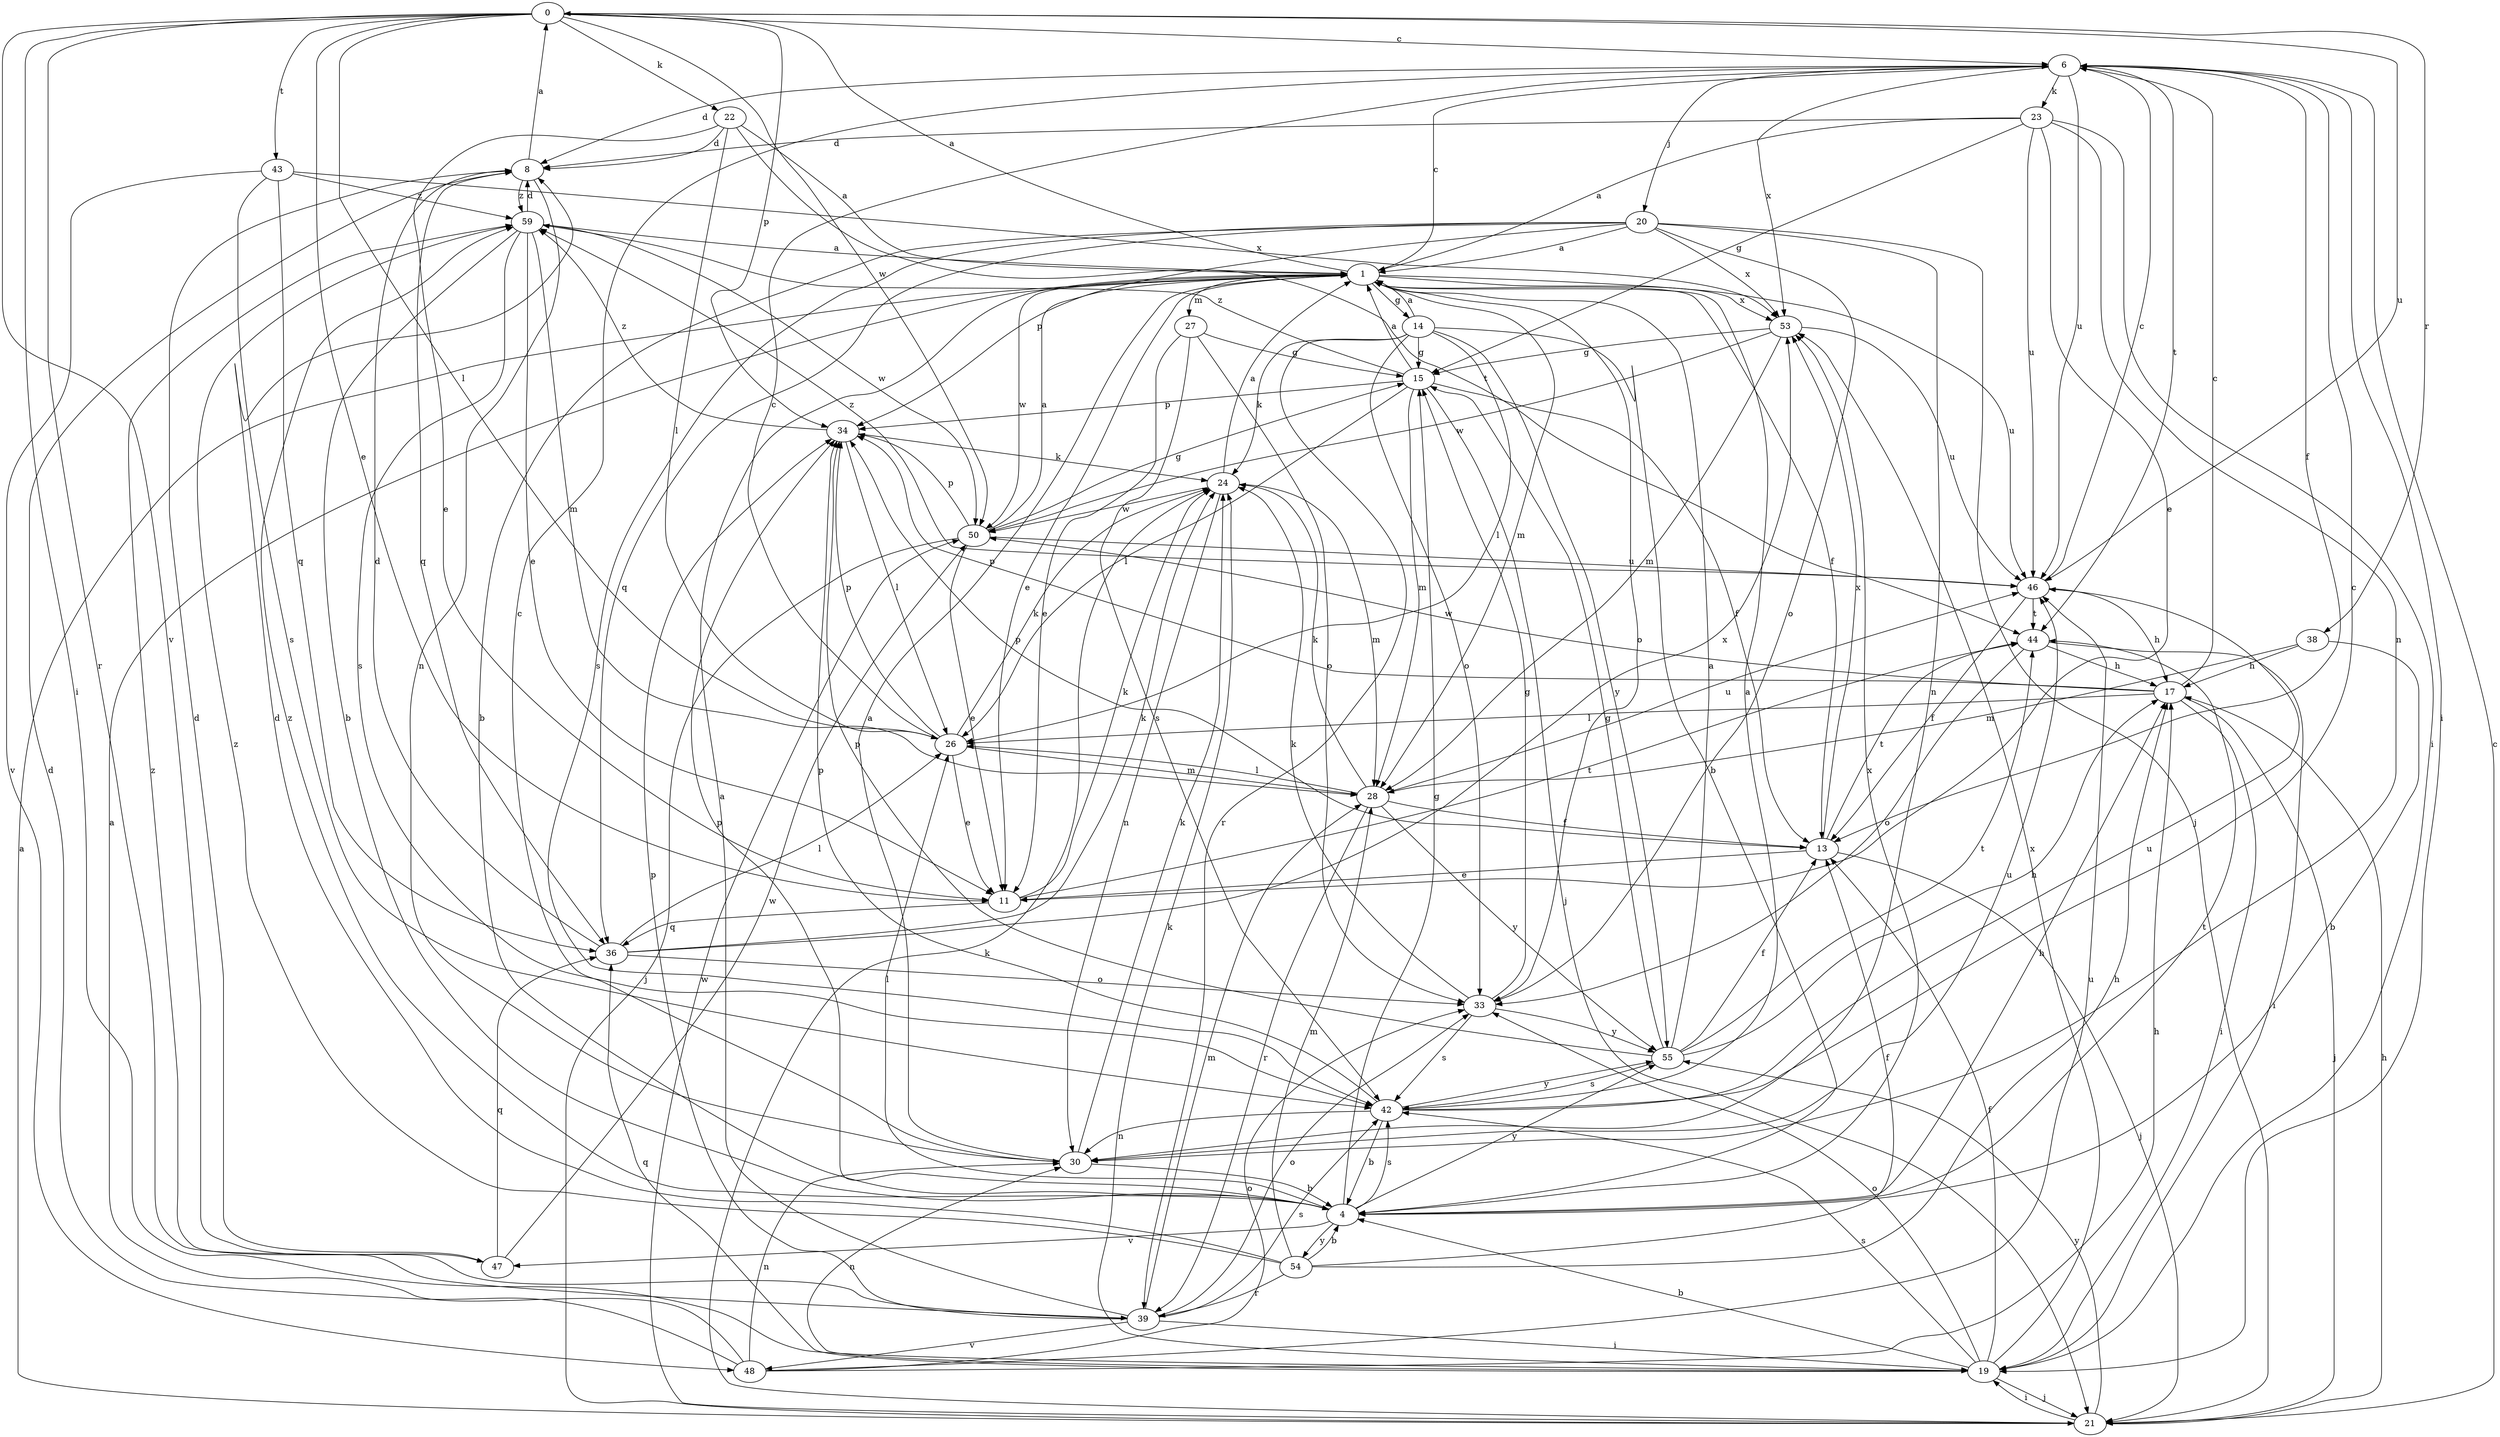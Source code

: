 strict digraph  {
0;
1;
4;
6;
8;
11;
13;
14;
15;
17;
19;
20;
21;
22;
23;
24;
26;
27;
28;
30;
33;
34;
36;
38;
39;
42;
43;
44;
46;
47;
48;
50;
53;
54;
55;
59;
0 -> 6  [label=c];
0 -> 11  [label=e];
0 -> 19  [label=i];
0 -> 22  [label=k];
0 -> 26  [label=l];
0 -> 34  [label=p];
0 -> 38  [label=r];
0 -> 39  [label=r];
0 -> 43  [label=t];
0 -> 46  [label=u];
0 -> 47  [label=v];
0 -> 50  [label=w];
1 -> 0  [label=a];
1 -> 6  [label=c];
1 -> 11  [label=e];
1 -> 13  [label=f];
1 -> 14  [label=g];
1 -> 27  [label=m];
1 -> 28  [label=m];
1 -> 33  [label=o];
1 -> 46  [label=u];
1 -> 50  [label=w];
1 -> 53  [label=x];
4 -> 15  [label=g];
4 -> 17  [label=h];
4 -> 26  [label=l];
4 -> 34  [label=p];
4 -> 42  [label=s];
4 -> 44  [label=t];
4 -> 47  [label=v];
4 -> 53  [label=x];
4 -> 54  [label=y];
4 -> 55  [label=y];
4 -> 59  [label=z];
6 -> 8  [label=d];
6 -> 13  [label=f];
6 -> 19  [label=i];
6 -> 20  [label=j];
6 -> 23  [label=k];
6 -> 44  [label=t];
6 -> 46  [label=u];
6 -> 53  [label=x];
8 -> 0  [label=a];
8 -> 30  [label=n];
8 -> 36  [label=q];
8 -> 59  [label=z];
11 -> 24  [label=k];
11 -> 36  [label=q];
11 -> 44  [label=t];
13 -> 11  [label=e];
13 -> 21  [label=j];
13 -> 34  [label=p];
13 -> 44  [label=t];
13 -> 53  [label=x];
14 -> 1  [label=a];
14 -> 4  [label=b];
14 -> 15  [label=g];
14 -> 24  [label=k];
14 -> 26  [label=l];
14 -> 33  [label=o];
14 -> 39  [label=r];
14 -> 55  [label=y];
15 -> 1  [label=a];
15 -> 13  [label=f];
15 -> 21  [label=j];
15 -> 26  [label=l];
15 -> 28  [label=m];
15 -> 34  [label=p];
15 -> 59  [label=z];
17 -> 6  [label=c];
17 -> 19  [label=i];
17 -> 21  [label=j];
17 -> 26  [label=l];
17 -> 34  [label=p];
17 -> 50  [label=w];
19 -> 4  [label=b];
19 -> 13  [label=f];
19 -> 21  [label=j];
19 -> 24  [label=k];
19 -> 30  [label=n];
19 -> 33  [label=o];
19 -> 36  [label=q];
19 -> 42  [label=s];
19 -> 53  [label=x];
20 -> 1  [label=a];
20 -> 4  [label=b];
20 -> 21  [label=j];
20 -> 30  [label=n];
20 -> 33  [label=o];
20 -> 34  [label=p];
20 -> 36  [label=q];
20 -> 42  [label=s];
20 -> 53  [label=x];
21 -> 1  [label=a];
21 -> 6  [label=c];
21 -> 17  [label=h];
21 -> 19  [label=i];
21 -> 24  [label=k];
21 -> 50  [label=w];
21 -> 55  [label=y];
22 -> 1  [label=a];
22 -> 8  [label=d];
22 -> 11  [label=e];
22 -> 26  [label=l];
22 -> 44  [label=t];
23 -> 1  [label=a];
23 -> 8  [label=d];
23 -> 11  [label=e];
23 -> 15  [label=g];
23 -> 19  [label=i];
23 -> 30  [label=n];
23 -> 46  [label=u];
24 -> 1  [label=a];
24 -> 28  [label=m];
24 -> 30  [label=n];
24 -> 50  [label=w];
26 -> 6  [label=c];
26 -> 11  [label=e];
26 -> 24  [label=k];
26 -> 28  [label=m];
26 -> 34  [label=p];
27 -> 11  [label=e];
27 -> 15  [label=g];
27 -> 33  [label=o];
27 -> 42  [label=s];
28 -> 13  [label=f];
28 -> 24  [label=k];
28 -> 26  [label=l];
28 -> 39  [label=r];
28 -> 46  [label=u];
28 -> 55  [label=y];
30 -> 1  [label=a];
30 -> 4  [label=b];
30 -> 6  [label=c];
30 -> 24  [label=k];
30 -> 46  [label=u];
33 -> 15  [label=g];
33 -> 24  [label=k];
33 -> 42  [label=s];
33 -> 55  [label=y];
34 -> 24  [label=k];
34 -> 26  [label=l];
34 -> 59  [label=z];
36 -> 8  [label=d];
36 -> 24  [label=k];
36 -> 26  [label=l];
36 -> 33  [label=o];
36 -> 53  [label=x];
38 -> 4  [label=b];
38 -> 17  [label=h];
38 -> 28  [label=m];
39 -> 1  [label=a];
39 -> 19  [label=i];
39 -> 28  [label=m];
39 -> 33  [label=o];
39 -> 34  [label=p];
39 -> 42  [label=s];
39 -> 48  [label=v];
39 -> 59  [label=z];
42 -> 1  [label=a];
42 -> 4  [label=b];
42 -> 6  [label=c];
42 -> 30  [label=n];
42 -> 34  [label=p];
42 -> 46  [label=u];
42 -> 55  [label=y];
43 -> 36  [label=q];
43 -> 42  [label=s];
43 -> 48  [label=v];
43 -> 53  [label=x];
43 -> 59  [label=z];
44 -> 17  [label=h];
44 -> 19  [label=i];
44 -> 33  [label=o];
46 -> 6  [label=c];
46 -> 13  [label=f];
46 -> 17  [label=h];
46 -> 44  [label=t];
46 -> 59  [label=z];
47 -> 8  [label=d];
47 -> 36  [label=q];
47 -> 50  [label=w];
48 -> 1  [label=a];
48 -> 8  [label=d];
48 -> 17  [label=h];
48 -> 30  [label=n];
48 -> 33  [label=o];
48 -> 46  [label=u];
50 -> 1  [label=a];
50 -> 11  [label=e];
50 -> 15  [label=g];
50 -> 21  [label=j];
50 -> 34  [label=p];
50 -> 46  [label=u];
53 -> 15  [label=g];
53 -> 28  [label=m];
53 -> 46  [label=u];
53 -> 50  [label=w];
54 -> 4  [label=b];
54 -> 8  [label=d];
54 -> 13  [label=f];
54 -> 17  [label=h];
54 -> 28  [label=m];
54 -> 39  [label=r];
54 -> 59  [label=z];
55 -> 1  [label=a];
55 -> 13  [label=f];
55 -> 15  [label=g];
55 -> 17  [label=h];
55 -> 34  [label=p];
55 -> 42  [label=s];
55 -> 44  [label=t];
59 -> 1  [label=a];
59 -> 4  [label=b];
59 -> 8  [label=d];
59 -> 11  [label=e];
59 -> 28  [label=m];
59 -> 42  [label=s];
59 -> 50  [label=w];
}
